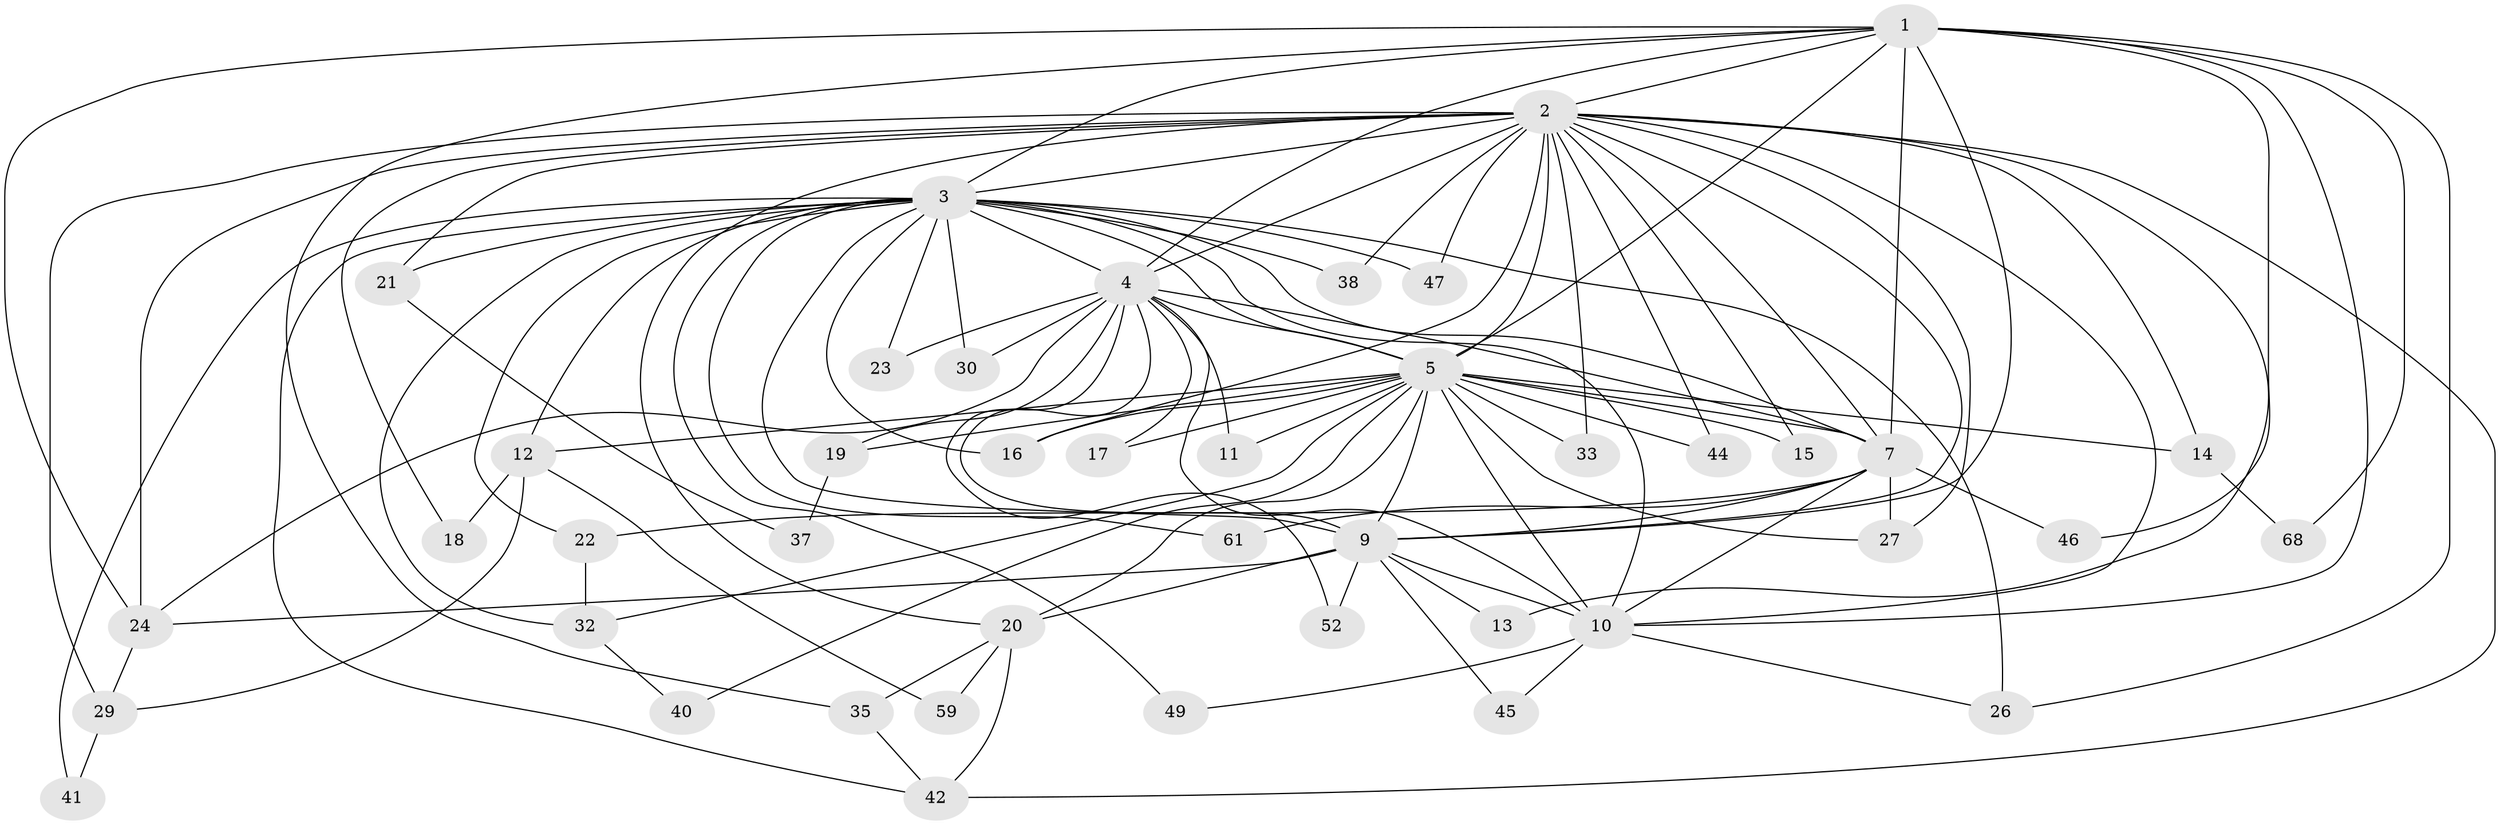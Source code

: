 // original degree distribution, {16: 0.0136986301369863, 20: 0.0136986301369863, 28: 0.0136986301369863, 18: 0.0136986301369863, 22: 0.0136986301369863, 17: 0.0273972602739726, 13: 0.0136986301369863, 19: 0.0136986301369863, 12: 0.0136986301369863, 2: 0.5753424657534246, 6: 0.0273972602739726, 3: 0.1917808219178082, 4: 0.0410958904109589, 5: 0.0273972602739726}
// Generated by graph-tools (version 1.1) at 2025/17/03/04/25 18:17:22]
// undirected, 43 vertices, 108 edges
graph export_dot {
graph [start="1"]
  node [color=gray90,style=filled];
  1;
  2 [super="+62+65+50+8"];
  3;
  4;
  5 [super="+39+6+25+31+36"];
  7;
  9 [super="+73+63+28+51"];
  10;
  11;
  12;
  13;
  14;
  15;
  16 [super="+56"];
  17;
  18;
  19;
  20;
  21;
  22;
  23;
  24;
  26 [super="+66"];
  27;
  29 [super="+34"];
  30;
  32 [super="+71"];
  33;
  35;
  37;
  38;
  40;
  41;
  42 [super="+57"];
  44;
  45;
  46;
  47;
  49;
  52;
  59;
  61;
  68;
  1 -- 2 [weight=2];
  1 -- 3;
  1 -- 4;
  1 -- 5 [weight=3];
  1 -- 7;
  1 -- 9 [weight=2];
  1 -- 10;
  1 -- 24;
  1 -- 26;
  1 -- 35;
  1 -- 46;
  1 -- 68;
  2 -- 3 [weight=2];
  2 -- 4 [weight=3];
  2 -- 5 [weight=5];
  2 -- 7 [weight=2];
  2 -- 9 [weight=2];
  2 -- 10 [weight=2];
  2 -- 13;
  2 -- 18;
  2 -- 33;
  2 -- 38;
  2 -- 44;
  2 -- 47;
  2 -- 42;
  2 -- 24;
  2 -- 14;
  2 -- 15;
  2 -- 16;
  2 -- 20;
  2 -- 21;
  2 -- 27;
  2 -- 29 [weight=2];
  3 -- 4;
  3 -- 5 [weight=3];
  3 -- 7;
  3 -- 9 [weight=4];
  3 -- 10;
  3 -- 12;
  3 -- 21;
  3 -- 22;
  3 -- 23;
  3 -- 26 [weight=2];
  3 -- 30;
  3 -- 38;
  3 -- 41;
  3 -- 42;
  3 -- 47;
  3 -- 49;
  3 -- 61;
  3 -- 32;
  3 -- 16;
  4 -- 5 [weight=3];
  4 -- 7;
  4 -- 9;
  4 -- 10;
  4 -- 11;
  4 -- 17;
  4 -- 19;
  4 -- 23;
  4 -- 24;
  4 -- 30;
  4 -- 52;
  5 -- 7 [weight=2];
  5 -- 9 [weight=4];
  5 -- 10 [weight=2];
  5 -- 11;
  5 -- 14;
  5 -- 15;
  5 -- 17;
  5 -- 19 [weight=2];
  5 -- 20;
  5 -- 27;
  5 -- 40;
  5 -- 32;
  5 -- 33 [weight=2];
  5 -- 12;
  5 -- 44;
  5 -- 16;
  7 -- 9;
  7 -- 10;
  7 -- 22;
  7 -- 27;
  7 -- 46;
  7 -- 61;
  9 -- 10;
  9 -- 13;
  9 -- 20;
  9 -- 45;
  9 -- 52;
  9 -- 24;
  10 -- 45;
  10 -- 49;
  10 -- 26;
  12 -- 18;
  12 -- 29 [weight=2];
  12 -- 59;
  14 -- 68;
  19 -- 37;
  20 -- 35;
  20 -- 42;
  20 -- 59;
  21 -- 37;
  22 -- 32;
  24 -- 29;
  29 -- 41;
  32 -- 40;
  35 -- 42;
}
